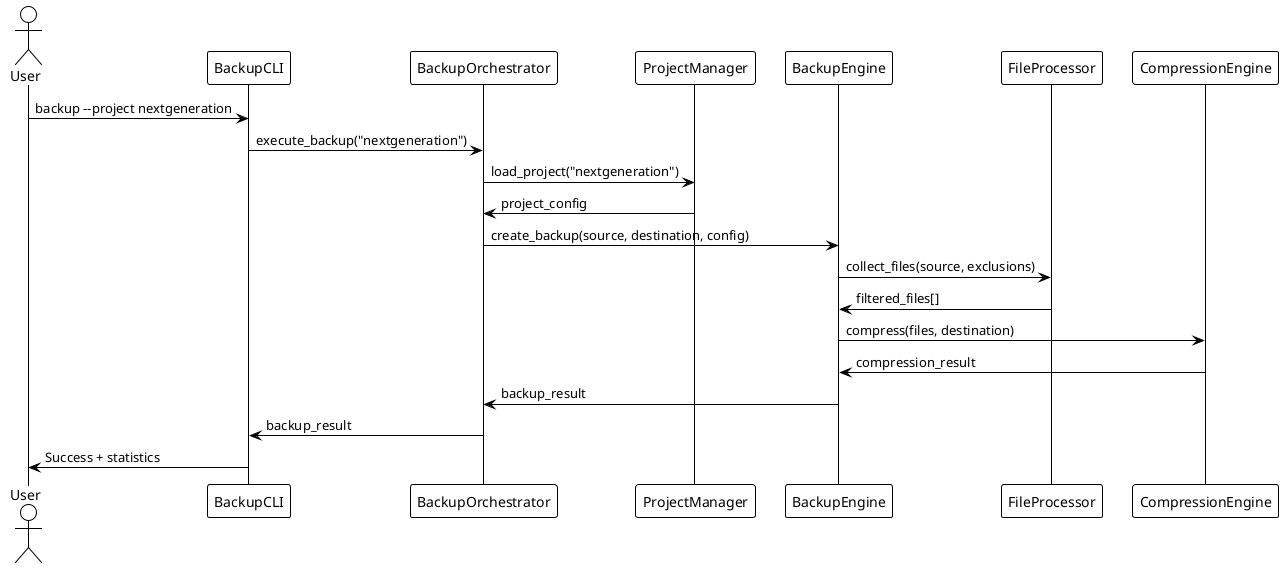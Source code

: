 
@startuml BackupSequenceDiagram
!theme plain

actor User
participant "BackupCLI" as CLI
participant "BackupOrchestrator" as Orchestrator
participant "ProjectManager" as PM
participant "BackupEngine" as Engine
participant "FileProcessor" as FP
participant "CompressionEngine" as CE

User -> CLI: backup --project nextgeneration
CLI -> Orchestrator: execute_backup("nextgeneration")
Orchestrator -> PM: load_project("nextgeneration")
PM -> Orchestrator: project_config
Orchestrator -> Engine: create_backup(source, destination, config)
Engine -> FP: collect_files(source, exclusions)
FP -> Engine: filtered_files[]
Engine -> CE: compress(files, destination)
CE -> Engine: compression_result
Engine -> Orchestrator: backup_result
Orchestrator -> CLI: backup_result
CLI -> User: Success + statistics

@enduml
